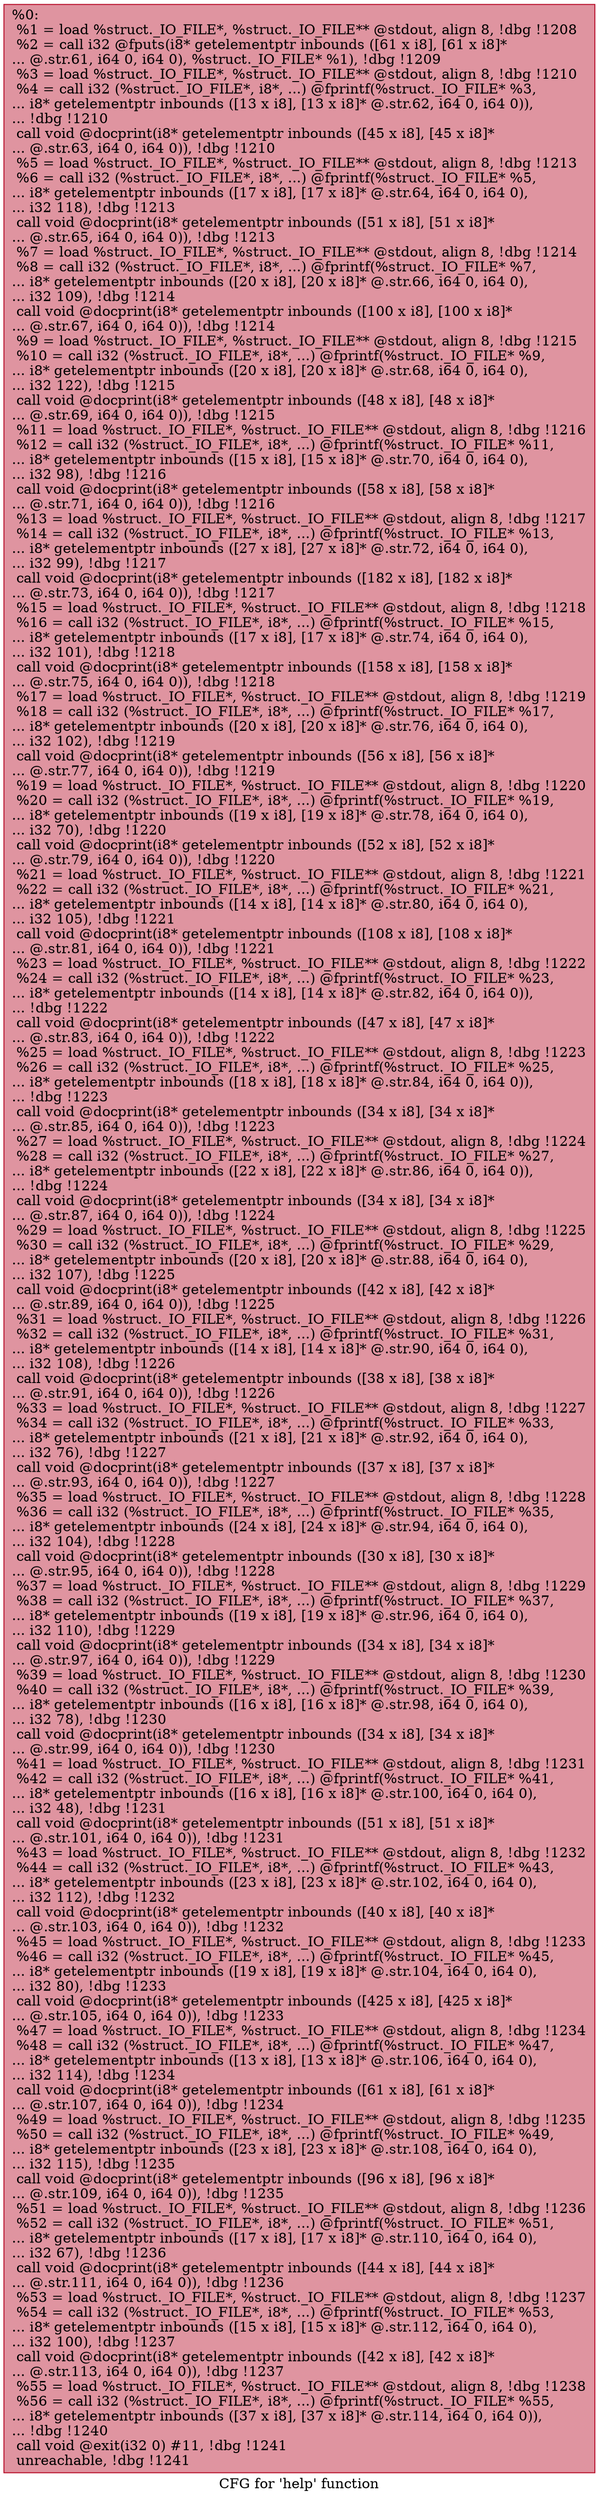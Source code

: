 digraph "CFG for 'help' function" {
	label="CFG for 'help' function";

	Node0x559c5c719500 [shape=record,color="#b70d28ff", style=filled, fillcolor="#b70d2870",label="{%0:\l  %1 = load %struct._IO_FILE*, %struct._IO_FILE** @stdout, align 8, !dbg !1208\l  %2 = call i32 @fputs(i8* getelementptr inbounds ([61 x i8], [61 x i8]*\l... @.str.61, i64 0, i64 0), %struct._IO_FILE* %1), !dbg !1209\l  %3 = load %struct._IO_FILE*, %struct._IO_FILE** @stdout, align 8, !dbg !1210\l  %4 = call i32 (%struct._IO_FILE*, i8*, ...) @fprintf(%struct._IO_FILE* %3,\l... i8* getelementptr inbounds ([13 x i8], [13 x i8]* @.str.62, i64 0, i64 0)),\l... !dbg !1210\l  call void @docprint(i8* getelementptr inbounds ([45 x i8], [45 x i8]*\l... @.str.63, i64 0, i64 0)), !dbg !1210\l  %5 = load %struct._IO_FILE*, %struct._IO_FILE** @stdout, align 8, !dbg !1213\l  %6 = call i32 (%struct._IO_FILE*, i8*, ...) @fprintf(%struct._IO_FILE* %5,\l... i8* getelementptr inbounds ([17 x i8], [17 x i8]* @.str.64, i64 0, i64 0),\l... i32 118), !dbg !1213\l  call void @docprint(i8* getelementptr inbounds ([51 x i8], [51 x i8]*\l... @.str.65, i64 0, i64 0)), !dbg !1213\l  %7 = load %struct._IO_FILE*, %struct._IO_FILE** @stdout, align 8, !dbg !1214\l  %8 = call i32 (%struct._IO_FILE*, i8*, ...) @fprintf(%struct._IO_FILE* %7,\l... i8* getelementptr inbounds ([20 x i8], [20 x i8]* @.str.66, i64 0, i64 0),\l... i32 109), !dbg !1214\l  call void @docprint(i8* getelementptr inbounds ([100 x i8], [100 x i8]*\l... @.str.67, i64 0, i64 0)), !dbg !1214\l  %9 = load %struct._IO_FILE*, %struct._IO_FILE** @stdout, align 8, !dbg !1215\l  %10 = call i32 (%struct._IO_FILE*, i8*, ...) @fprintf(%struct._IO_FILE* %9,\l... i8* getelementptr inbounds ([20 x i8], [20 x i8]* @.str.68, i64 0, i64 0),\l... i32 122), !dbg !1215\l  call void @docprint(i8* getelementptr inbounds ([48 x i8], [48 x i8]*\l... @.str.69, i64 0, i64 0)), !dbg !1215\l  %11 = load %struct._IO_FILE*, %struct._IO_FILE** @stdout, align 8, !dbg !1216\l  %12 = call i32 (%struct._IO_FILE*, i8*, ...) @fprintf(%struct._IO_FILE* %11,\l... i8* getelementptr inbounds ([15 x i8], [15 x i8]* @.str.70, i64 0, i64 0),\l... i32 98), !dbg !1216\l  call void @docprint(i8* getelementptr inbounds ([58 x i8], [58 x i8]*\l... @.str.71, i64 0, i64 0)), !dbg !1216\l  %13 = load %struct._IO_FILE*, %struct._IO_FILE** @stdout, align 8, !dbg !1217\l  %14 = call i32 (%struct._IO_FILE*, i8*, ...) @fprintf(%struct._IO_FILE* %13,\l... i8* getelementptr inbounds ([27 x i8], [27 x i8]* @.str.72, i64 0, i64 0),\l... i32 99), !dbg !1217\l  call void @docprint(i8* getelementptr inbounds ([182 x i8], [182 x i8]*\l... @.str.73, i64 0, i64 0)), !dbg !1217\l  %15 = load %struct._IO_FILE*, %struct._IO_FILE** @stdout, align 8, !dbg !1218\l  %16 = call i32 (%struct._IO_FILE*, i8*, ...) @fprintf(%struct._IO_FILE* %15,\l... i8* getelementptr inbounds ([17 x i8], [17 x i8]* @.str.74, i64 0, i64 0),\l... i32 101), !dbg !1218\l  call void @docprint(i8* getelementptr inbounds ([158 x i8], [158 x i8]*\l... @.str.75, i64 0, i64 0)), !dbg !1218\l  %17 = load %struct._IO_FILE*, %struct._IO_FILE** @stdout, align 8, !dbg !1219\l  %18 = call i32 (%struct._IO_FILE*, i8*, ...) @fprintf(%struct._IO_FILE* %17,\l... i8* getelementptr inbounds ([20 x i8], [20 x i8]* @.str.76, i64 0, i64 0),\l... i32 102), !dbg !1219\l  call void @docprint(i8* getelementptr inbounds ([56 x i8], [56 x i8]*\l... @.str.77, i64 0, i64 0)), !dbg !1219\l  %19 = load %struct._IO_FILE*, %struct._IO_FILE** @stdout, align 8, !dbg !1220\l  %20 = call i32 (%struct._IO_FILE*, i8*, ...) @fprintf(%struct._IO_FILE* %19,\l... i8* getelementptr inbounds ([19 x i8], [19 x i8]* @.str.78, i64 0, i64 0),\l... i32 70), !dbg !1220\l  call void @docprint(i8* getelementptr inbounds ([52 x i8], [52 x i8]*\l... @.str.79, i64 0, i64 0)), !dbg !1220\l  %21 = load %struct._IO_FILE*, %struct._IO_FILE** @stdout, align 8, !dbg !1221\l  %22 = call i32 (%struct._IO_FILE*, i8*, ...) @fprintf(%struct._IO_FILE* %21,\l... i8* getelementptr inbounds ([14 x i8], [14 x i8]* @.str.80, i64 0, i64 0),\l... i32 105), !dbg !1221\l  call void @docprint(i8* getelementptr inbounds ([108 x i8], [108 x i8]*\l... @.str.81, i64 0, i64 0)), !dbg !1221\l  %23 = load %struct._IO_FILE*, %struct._IO_FILE** @stdout, align 8, !dbg !1222\l  %24 = call i32 (%struct._IO_FILE*, i8*, ...) @fprintf(%struct._IO_FILE* %23,\l... i8* getelementptr inbounds ([14 x i8], [14 x i8]* @.str.82, i64 0, i64 0)),\l... !dbg !1222\l  call void @docprint(i8* getelementptr inbounds ([47 x i8], [47 x i8]*\l... @.str.83, i64 0, i64 0)), !dbg !1222\l  %25 = load %struct._IO_FILE*, %struct._IO_FILE** @stdout, align 8, !dbg !1223\l  %26 = call i32 (%struct._IO_FILE*, i8*, ...) @fprintf(%struct._IO_FILE* %25,\l... i8* getelementptr inbounds ([18 x i8], [18 x i8]* @.str.84, i64 0, i64 0)),\l... !dbg !1223\l  call void @docprint(i8* getelementptr inbounds ([34 x i8], [34 x i8]*\l... @.str.85, i64 0, i64 0)), !dbg !1223\l  %27 = load %struct._IO_FILE*, %struct._IO_FILE** @stdout, align 8, !dbg !1224\l  %28 = call i32 (%struct._IO_FILE*, i8*, ...) @fprintf(%struct._IO_FILE* %27,\l... i8* getelementptr inbounds ([22 x i8], [22 x i8]* @.str.86, i64 0, i64 0)),\l... !dbg !1224\l  call void @docprint(i8* getelementptr inbounds ([34 x i8], [34 x i8]*\l... @.str.87, i64 0, i64 0)), !dbg !1224\l  %29 = load %struct._IO_FILE*, %struct._IO_FILE** @stdout, align 8, !dbg !1225\l  %30 = call i32 (%struct._IO_FILE*, i8*, ...) @fprintf(%struct._IO_FILE* %29,\l... i8* getelementptr inbounds ([20 x i8], [20 x i8]* @.str.88, i64 0, i64 0),\l... i32 107), !dbg !1225\l  call void @docprint(i8* getelementptr inbounds ([42 x i8], [42 x i8]*\l... @.str.89, i64 0, i64 0)), !dbg !1225\l  %31 = load %struct._IO_FILE*, %struct._IO_FILE** @stdout, align 8, !dbg !1226\l  %32 = call i32 (%struct._IO_FILE*, i8*, ...) @fprintf(%struct._IO_FILE* %31,\l... i8* getelementptr inbounds ([14 x i8], [14 x i8]* @.str.90, i64 0, i64 0),\l... i32 108), !dbg !1226\l  call void @docprint(i8* getelementptr inbounds ([38 x i8], [38 x i8]*\l... @.str.91, i64 0, i64 0)), !dbg !1226\l  %33 = load %struct._IO_FILE*, %struct._IO_FILE** @stdout, align 8, !dbg !1227\l  %34 = call i32 (%struct._IO_FILE*, i8*, ...) @fprintf(%struct._IO_FILE* %33,\l... i8* getelementptr inbounds ([21 x i8], [21 x i8]* @.str.92, i64 0, i64 0),\l... i32 76), !dbg !1227\l  call void @docprint(i8* getelementptr inbounds ([37 x i8], [37 x i8]*\l... @.str.93, i64 0, i64 0)), !dbg !1227\l  %35 = load %struct._IO_FILE*, %struct._IO_FILE** @stdout, align 8, !dbg !1228\l  %36 = call i32 (%struct._IO_FILE*, i8*, ...) @fprintf(%struct._IO_FILE* %35,\l... i8* getelementptr inbounds ([24 x i8], [24 x i8]* @.str.94, i64 0, i64 0),\l... i32 104), !dbg !1228\l  call void @docprint(i8* getelementptr inbounds ([30 x i8], [30 x i8]*\l... @.str.95, i64 0, i64 0)), !dbg !1228\l  %37 = load %struct._IO_FILE*, %struct._IO_FILE** @stdout, align 8, !dbg !1229\l  %38 = call i32 (%struct._IO_FILE*, i8*, ...) @fprintf(%struct._IO_FILE* %37,\l... i8* getelementptr inbounds ([19 x i8], [19 x i8]* @.str.96, i64 0, i64 0),\l... i32 110), !dbg !1229\l  call void @docprint(i8* getelementptr inbounds ([34 x i8], [34 x i8]*\l... @.str.97, i64 0, i64 0)), !dbg !1229\l  %39 = load %struct._IO_FILE*, %struct._IO_FILE** @stdout, align 8, !dbg !1230\l  %40 = call i32 (%struct._IO_FILE*, i8*, ...) @fprintf(%struct._IO_FILE* %39,\l... i8* getelementptr inbounds ([16 x i8], [16 x i8]* @.str.98, i64 0, i64 0),\l... i32 78), !dbg !1230\l  call void @docprint(i8* getelementptr inbounds ([34 x i8], [34 x i8]*\l... @.str.99, i64 0, i64 0)), !dbg !1230\l  %41 = load %struct._IO_FILE*, %struct._IO_FILE** @stdout, align 8, !dbg !1231\l  %42 = call i32 (%struct._IO_FILE*, i8*, ...) @fprintf(%struct._IO_FILE* %41,\l... i8* getelementptr inbounds ([16 x i8], [16 x i8]* @.str.100, i64 0, i64 0),\l... i32 48), !dbg !1231\l  call void @docprint(i8* getelementptr inbounds ([51 x i8], [51 x i8]*\l... @.str.101, i64 0, i64 0)), !dbg !1231\l  %43 = load %struct._IO_FILE*, %struct._IO_FILE** @stdout, align 8, !dbg !1232\l  %44 = call i32 (%struct._IO_FILE*, i8*, ...) @fprintf(%struct._IO_FILE* %43,\l... i8* getelementptr inbounds ([23 x i8], [23 x i8]* @.str.102, i64 0, i64 0),\l... i32 112), !dbg !1232\l  call void @docprint(i8* getelementptr inbounds ([40 x i8], [40 x i8]*\l... @.str.103, i64 0, i64 0)), !dbg !1232\l  %45 = load %struct._IO_FILE*, %struct._IO_FILE** @stdout, align 8, !dbg !1233\l  %46 = call i32 (%struct._IO_FILE*, i8*, ...) @fprintf(%struct._IO_FILE* %45,\l... i8* getelementptr inbounds ([19 x i8], [19 x i8]* @.str.104, i64 0, i64 0),\l... i32 80), !dbg !1233\l  call void @docprint(i8* getelementptr inbounds ([425 x i8], [425 x i8]*\l... @.str.105, i64 0, i64 0)), !dbg !1233\l  %47 = load %struct._IO_FILE*, %struct._IO_FILE** @stdout, align 8, !dbg !1234\l  %48 = call i32 (%struct._IO_FILE*, i8*, ...) @fprintf(%struct._IO_FILE* %47,\l... i8* getelementptr inbounds ([13 x i8], [13 x i8]* @.str.106, i64 0, i64 0),\l... i32 114), !dbg !1234\l  call void @docprint(i8* getelementptr inbounds ([61 x i8], [61 x i8]*\l... @.str.107, i64 0, i64 0)), !dbg !1234\l  %49 = load %struct._IO_FILE*, %struct._IO_FILE** @stdout, align 8, !dbg !1235\l  %50 = call i32 (%struct._IO_FILE*, i8*, ...) @fprintf(%struct._IO_FILE* %49,\l... i8* getelementptr inbounds ([23 x i8], [23 x i8]* @.str.108, i64 0, i64 0),\l... i32 115), !dbg !1235\l  call void @docprint(i8* getelementptr inbounds ([96 x i8], [96 x i8]*\l... @.str.109, i64 0, i64 0)), !dbg !1235\l  %51 = load %struct._IO_FILE*, %struct._IO_FILE** @stdout, align 8, !dbg !1236\l  %52 = call i32 (%struct._IO_FILE*, i8*, ...) @fprintf(%struct._IO_FILE* %51,\l... i8* getelementptr inbounds ([17 x i8], [17 x i8]* @.str.110, i64 0, i64 0),\l... i32 67), !dbg !1236\l  call void @docprint(i8* getelementptr inbounds ([44 x i8], [44 x i8]*\l... @.str.111, i64 0, i64 0)), !dbg !1236\l  %53 = load %struct._IO_FILE*, %struct._IO_FILE** @stdout, align 8, !dbg !1237\l  %54 = call i32 (%struct._IO_FILE*, i8*, ...) @fprintf(%struct._IO_FILE* %53,\l... i8* getelementptr inbounds ([15 x i8], [15 x i8]* @.str.112, i64 0, i64 0),\l... i32 100), !dbg !1237\l  call void @docprint(i8* getelementptr inbounds ([42 x i8], [42 x i8]*\l... @.str.113, i64 0, i64 0)), !dbg !1237\l  %55 = load %struct._IO_FILE*, %struct._IO_FILE** @stdout, align 8, !dbg !1238\l  %56 = call i32 (%struct._IO_FILE*, i8*, ...) @fprintf(%struct._IO_FILE* %55,\l... i8* getelementptr inbounds ([37 x i8], [37 x i8]* @.str.114, i64 0, i64 0)),\l... !dbg !1240\l  call void @exit(i32 0) #11, !dbg !1241\l  unreachable, !dbg !1241\l}"];
}
